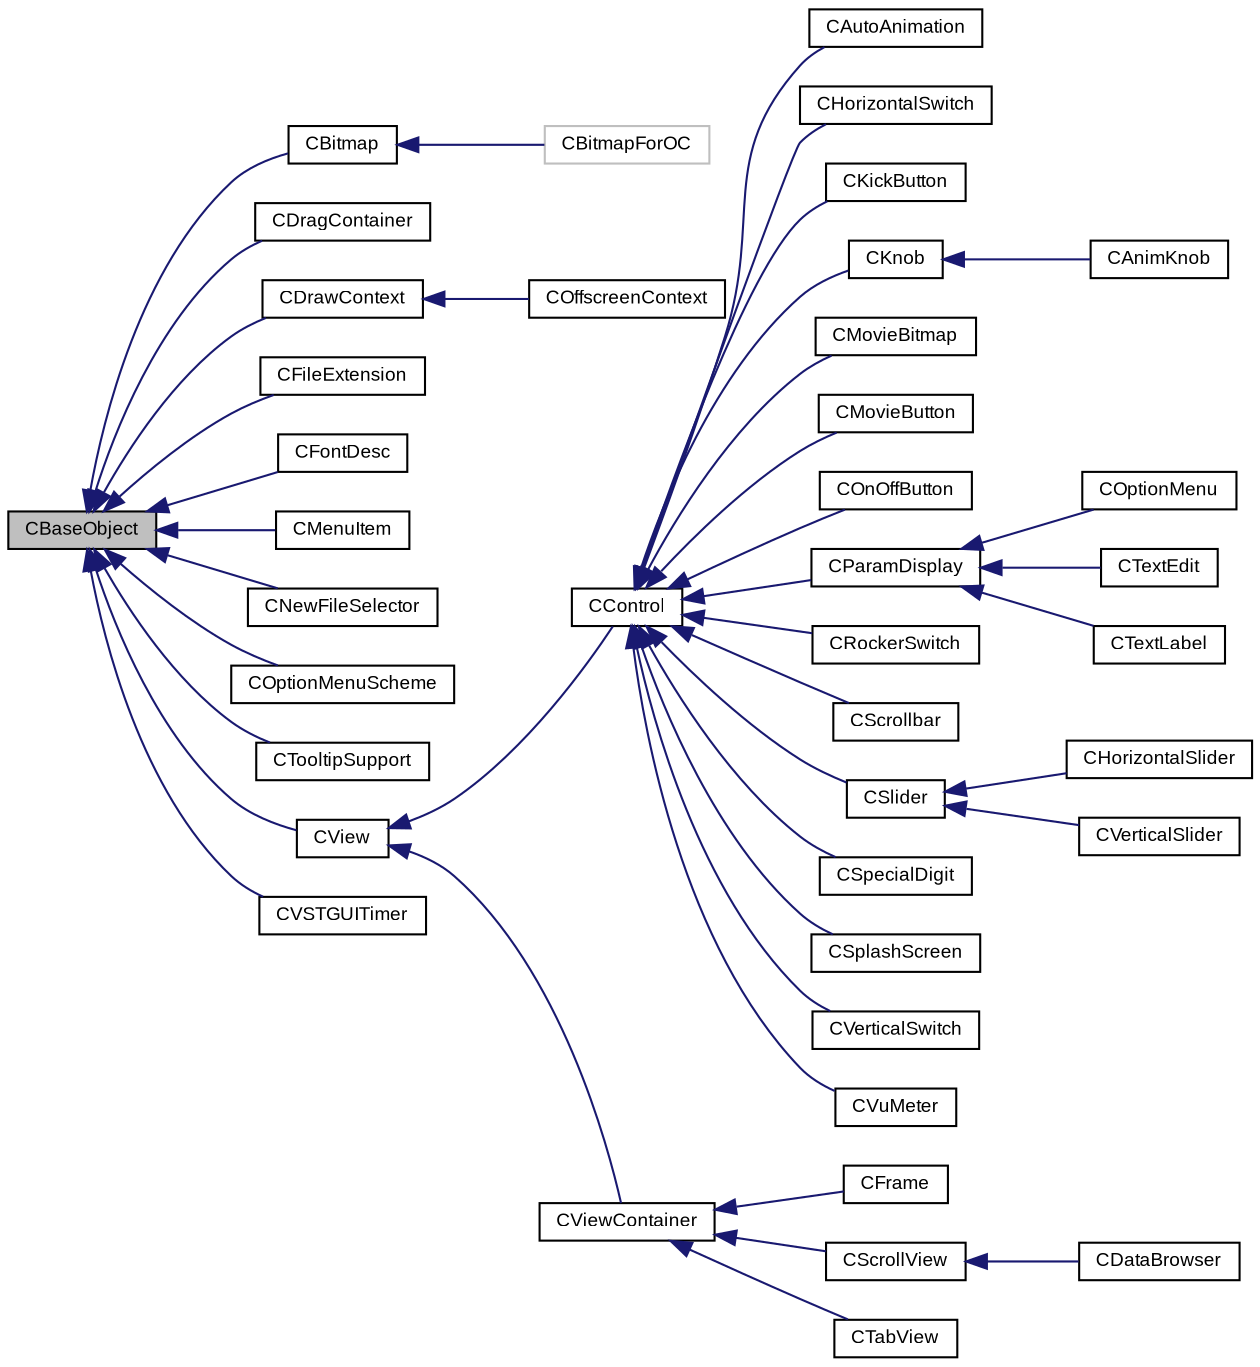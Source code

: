 digraph "CBaseObject"
{
  bgcolor="transparent";
  edge [fontname="Arial",fontsize="9",labelfontname="Arial",labelfontsize="9"];
  node [fontname="Arial",fontsize="9",shape=record];
  rankdir="LR";
  Node1 [label="CBaseObject",height=0.2,width=0.4,color="black", fillcolor="grey75", style="filled" fontcolor="black"];
  Node1 -> Node2 [dir="back",color="midnightblue",fontsize="9",style="solid",fontname="Arial"];
  Node2 [label="CBitmap",height=0.2,width=0.4,color="black",URL="$class_v_s_t_g_u_i_1_1_c_bitmap.html",tooltip="Encapsulates various platform depended kinds of bitmaps. "];
  Node2 -> Node3 [dir="back",color="midnightblue",fontsize="9",style="solid",fontname="Arial"];
  Node3 [label="CBitmapForOC",height=0.2,width=0.4,color="grey75"];
  Node1 -> Node4 [dir="back",color="midnightblue",fontsize="9",style="solid",fontname="Arial"];
  Node4 [label="CDragContainer",height=0.2,width=0.4,color="black",URL="$class_v_s_t_g_u_i_1_1_c_drag_container.html",tooltip="drag container "];
  Node1 -> Node5 [dir="back",color="midnightblue",fontsize="9",style="solid",fontname="Arial"];
  Node5 [label="CDrawContext",height=0.2,width=0.4,color="black",URL="$class_v_s_t_g_u_i_1_1_c_draw_context.html",tooltip="A drawing context encapsulates the drawing context of the underlying OS. "];
  Node5 -> Node6 [dir="back",color="midnightblue",fontsize="9",style="solid",fontname="Arial"];
  Node6 [label="COffscreenContext",height=0.2,width=0.4,color="black",URL="$class_v_s_t_g_u_i_1_1_c_offscreen_context.html",tooltip="A drawing device which uses a pixmap as its drawing surface. "];
  Node1 -> Node7 [dir="back",color="midnightblue",fontsize="9",style="solid",fontname="Arial"];
  Node7 [label="CFileExtension",height=0.2,width=0.4,color="black",URL="$class_v_s_t_g_u_i_1_1_c_file_extension.html",tooltip="file extension description "];
  Node1 -> Node8 [dir="back",color="midnightblue",fontsize="9",style="solid",fontname="Arial"];
  Node8 [label="CFontDesc",height=0.2,width=0.4,color="black",URL="$class_v_s_t_g_u_i_1_1_c_font_desc.html",tooltip="font class "];
  Node1 -> Node9 [dir="back",color="midnightblue",fontsize="9",style="solid",fontname="Arial"];
  Node9 [label="CMenuItem",height=0.2,width=0.4,color="black",URL="$class_v_s_t_g_u_i_1_1_c_menu_item.html"];
  Node1 -> Node10 [dir="back",color="midnightblue",fontsize="9",style="solid",fontname="Arial"];
  Node10 [label="CNewFileSelector",height=0.2,width=0.4,color="black",URL="$class_v_s_t_g_u_i_1_1_c_new_file_selector.html",tooltip="New file selector class. "];
  Node1 -> Node11 [dir="back",color="midnightblue",fontsize="9",style="solid",fontname="Arial"];
  Node11 [label="COptionMenuScheme",height=0.2,width=0.4,color="black",URL="$class_v_s_t_g_u_i_1_1_c_option_menu_scheme.html"];
  Node1 -> Node12 [dir="back",color="midnightblue",fontsize="9",style="solid",fontname="Arial"];
  Node12 [label="CTooltipSupport",height=0.2,width=0.4,color="black",URL="$class_v_s_t_g_u_i_1_1_c_tooltip_support.html",tooltip="Generic Tooltip Support class. "];
  Node1 -> Node13 [dir="back",color="midnightblue",fontsize="9",style="solid",fontname="Arial"];
  Node13 [label="CView",height=0.2,width=0.4,color="black",URL="$class_v_s_t_g_u_i_1_1_c_view.html",tooltip="Base Class of all view objects. "];
  Node13 -> Node14 [dir="back",color="midnightblue",fontsize="9",style="solid",fontname="Arial"];
  Node14 [label="CControl",height=0.2,width=0.4,color="black",URL="$class_v_s_t_g_u_i_1_1_c_control.html",tooltip="base class of all VSTGUI controls "];
  Node14 -> Node15 [dir="back",color="midnightblue",fontsize="9",style="solid",fontname="Arial"];
  Node15 [label="CAutoAnimation",height=0.2,width=0.4,color="black",URL="$class_v_s_t_g_u_i_1_1_c_auto_animation.html",tooltip="simple auto-animation of bitmaps "];
  Node14 -> Node16 [dir="back",color="midnightblue",fontsize="9",style="solid",fontname="Arial"];
  Node16 [label="CHorizontalSwitch",height=0.2,width=0.4,color="black",URL="$class_v_s_t_g_u_i_1_1_c_horizontal_switch.html",tooltip="a horizontal switch control "];
  Node14 -> Node17 [dir="back",color="midnightblue",fontsize="9",style="solid",fontname="Arial"];
  Node17 [label="CKickButton",height=0.2,width=0.4,color="black",URL="$class_v_s_t_g_u_i_1_1_c_kick_button.html",tooltip="a button with 2 states with kick mode (enabled only when pressed) "];
  Node14 -> Node18 [dir="back",color="midnightblue",fontsize="9",style="solid",fontname="Arial"];
  Node18 [label="CKnob",height=0.2,width=0.4,color="black",URL="$class_v_s_t_g_u_i_1_1_c_knob.html",tooltip="a knob control "];
  Node18 -> Node19 [dir="back",color="midnightblue",fontsize="9",style="solid",fontname="Arial"];
  Node19 [label="CAnimKnob",height=0.2,width=0.4,color="black",URL="$class_v_s_t_g_u_i_1_1_c_anim_knob.html",tooltip="a bitmap knob control "];
  Node14 -> Node20 [dir="back",color="midnightblue",fontsize="9",style="solid",fontname="Arial"];
  Node20 [label="CMovieBitmap",height=0.2,width=0.4,color="black",URL="$class_v_s_t_g_u_i_1_1_c_movie_bitmap.html",tooltip="a bitmap view that displays different bitmaps according to its current value "];
  Node14 -> Node21 [dir="back",color="midnightblue",fontsize="9",style="solid",fontname="Arial"];
  Node21 [label="CMovieButton",height=0.2,width=0.4,color="black",URL="$class_v_s_t_g_u_i_1_1_c_movie_button.html",tooltip="a bi-states button with 2 subbitmaps "];
  Node14 -> Node22 [dir="back",color="midnightblue",fontsize="9",style="solid",fontname="Arial"];
  Node22 [label="COnOffButton",height=0.2,width=0.4,color="black",URL="$class_v_s_t_g_u_i_1_1_c_on_off_button.html",tooltip="a button control with 2 states "];
  Node14 -> Node23 [dir="back",color="midnightblue",fontsize="9",style="solid",fontname="Arial"];
  Node23 [label="CParamDisplay",height=0.2,width=0.4,color="black",URL="$class_v_s_t_g_u_i_1_1_c_param_display.html",tooltip="a parameter display "];
  Node23 -> Node24 [dir="back",color="midnightblue",fontsize="9",style="solid",fontname="Arial"];
  Node24 [label="COptionMenu",height=0.2,width=0.4,color="black",URL="$class_v_s_t_g_u_i_1_1_c_option_menu.html",tooltip="a popup menu control "];
  Node23 -> Node25 [dir="back",color="midnightblue",fontsize="9",style="solid",fontname="Arial"];
  Node25 [label="CTextEdit",height=0.2,width=0.4,color="black",URL="$class_v_s_t_g_u_i_1_1_c_text_edit.html",tooltip="a text edit control "];
  Node23 -> Node26 [dir="back",color="midnightblue",fontsize="9",style="solid",fontname="Arial"];
  Node26 [label="CTextLabel",height=0.2,width=0.4,color="black",URL="$class_v_s_t_g_u_i_1_1_c_text_label.html",tooltip="a text label "];
  Node14 -> Node27 [dir="back",color="midnightblue",fontsize="9",style="solid",fontname="Arial"];
  Node27 [label="CRockerSwitch",height=0.2,width=0.4,color="black",URL="$class_v_s_t_g_u_i_1_1_c_rocker_switch.html",tooltip="a switch control with 3 sub bitmaps "];
  Node14 -> Node28 [dir="back",color="midnightblue",fontsize="9",style="solid",fontname="Arial"];
  Node28 [label="CScrollbar",height=0.2,width=0.4,color="black",URL="$class_v_s_t_g_u_i_1_1_c_scrollbar.html",tooltip="a scrollbar control "];
  Node14 -> Node29 [dir="back",color="midnightblue",fontsize="9",style="solid",fontname="Arial"];
  Node29 [label="CSlider",height=0.2,width=0.4,color="black",URL="$class_v_s_t_g_u_i_1_1_c_slider.html",tooltip="a slider control "];
  Node29 -> Node30 [dir="back",color="midnightblue",fontsize="9",style="solid",fontname="Arial"];
  Node30 [label="CHorizontalSlider",height=0.2,width=0.4,color="black",URL="$class_v_s_t_g_u_i_1_1_c_horizontal_slider.html",tooltip="a horizontal slider control "];
  Node29 -> Node31 [dir="back",color="midnightblue",fontsize="9",style="solid",fontname="Arial"];
  Node31 [label="CVerticalSlider",height=0.2,width=0.4,color="black",URL="$class_v_s_t_g_u_i_1_1_c_vertical_slider.html",tooltip="a vertical slider control "];
  Node14 -> Node32 [dir="back",color="midnightblue",fontsize="9",style="solid",fontname="Arial"];
  Node32 [label="CSpecialDigit",height=0.2,width=0.4,color="black",URL="$class_v_s_t_g_u_i_1_1_c_special_digit.html",tooltip="special display with custom numbers (0...9) "];
  Node14 -> Node33 [dir="back",color="midnightblue",fontsize="9",style="solid",fontname="Arial"];
  Node33 [label="CSplashScreen",height=0.2,width=0.4,color="black",URL="$class_v_s_t_g_u_i_1_1_c_splash_screen.html"];
  Node14 -> Node34 [dir="back",color="midnightblue",fontsize="9",style="solid",fontname="Arial"];
  Node34 [label="CVerticalSwitch",height=0.2,width=0.4,color="black",URL="$class_v_s_t_g_u_i_1_1_c_vertical_switch.html",tooltip="a vertical switch control "];
  Node14 -> Node35 [dir="back",color="midnightblue",fontsize="9",style="solid",fontname="Arial"];
  Node35 [label="CVuMeter",height=0.2,width=0.4,color="black",URL="$class_v_s_t_g_u_i_1_1_c_vu_meter.html",tooltip="VU-Meter using 2 bitmaps. "];
  Node13 -> Node36 [dir="back",color="midnightblue",fontsize="9",style="solid",fontname="Arial"];
  Node36 [label="CViewContainer",height=0.2,width=0.4,color="black",URL="$class_v_s_t_g_u_i_1_1_c_view_container.html",tooltip="Container Class of CView objects. "];
  Node36 -> Node37 [dir="back",color="midnightblue",fontsize="9",style="solid",fontname="Arial"];
  Node37 [label="CFrame",height=0.2,width=0.4,color="black",URL="$class_v_s_t_g_u_i_1_1_c_frame.html",tooltip="The CFrame is the parent container of all views. "];
  Node36 -> Node38 [dir="back",color="midnightblue",fontsize="9",style="solid",fontname="Arial"];
  Node38 [label="CScrollView",height=0.2,width=0.4,color="black",URL="$class_v_s_t_g_u_i_1_1_c_scroll_view.html",tooltip="a scrollable container view with scrollbars "];
  Node38 -> Node39 [dir="back",color="midnightblue",fontsize="9",style="solid",fontname="Arial"];
  Node39 [label="CDataBrowser",height=0.2,width=0.4,color="black",URL="$class_v_s_t_g_u_i_1_1_c_data_browser.html",tooltip="DataBrowser view. "];
  Node36 -> Node40 [dir="back",color="midnightblue",fontsize="9",style="solid",fontname="Arial"];
  Node40 [label="CTabView",height=0.2,width=0.4,color="black",URL="$class_v_s_t_g_u_i_1_1_c_tab_view.html",tooltip="a tab view "];
  Node1 -> Node41 [dir="back",color="midnightblue",fontsize="9",style="solid",fontname="Arial"];
  Node41 [label="CVSTGUITimer",height=0.2,width=0.4,color="black",URL="$class_v_s_t_g_u_i_1_1_c_v_s_t_g_u_i_timer.html",tooltip="A timer class, which posts timer messages to CBaseObjects. "];
}

